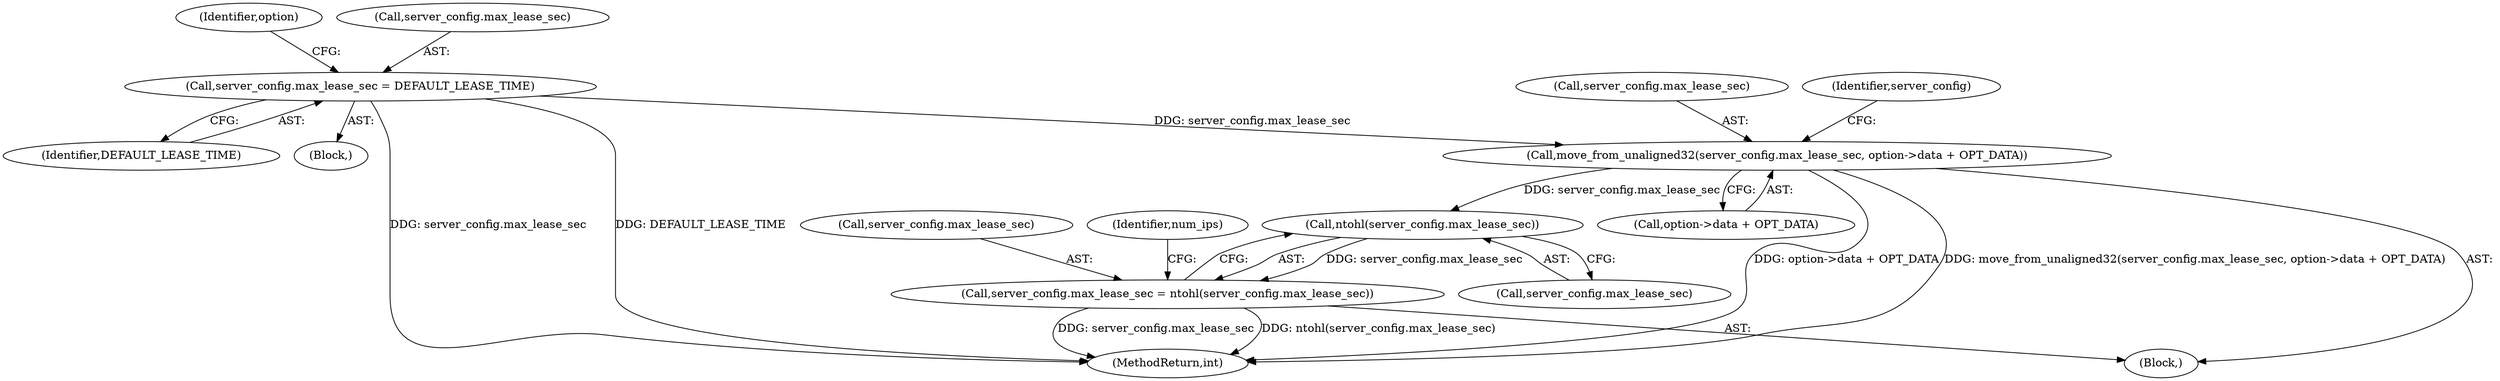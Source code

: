 digraph "0_busybox_6d3b4bb24da9a07c263f3c1acf8df85382ff562c_1@API" {
"1000287" [label="(Call,move_from_unaligned32(server_config.max_lease_sec, option->data + OPT_DATA))"];
"1000279" [label="(Call,server_config.max_lease_sec = DEFAULT_LEASE_TIME)"];
"1000300" [label="(Call,ntohl(server_config.max_lease_sec))"];
"1000296" [label="(Call,server_config.max_lease_sec = ntohl(server_config.max_lease_sec))"];
"1000285" [label="(Identifier,option)"];
"1000288" [label="(Call,server_config.max_lease_sec)"];
"1000298" [label="(Identifier,server_config)"];
"1000301" [label="(Call,server_config.max_lease_sec)"];
"1000286" [label="(Block,)"];
"1000297" [label="(Call,server_config.max_lease_sec)"];
"1000296" [label="(Call,server_config.max_lease_sec = ntohl(server_config.max_lease_sec))"];
"1000142" [label="(Block,)"];
"1000795" [label="(MethodReturn,int)"];
"1000283" [label="(Identifier,DEFAULT_LEASE_TIME)"];
"1000287" [label="(Call,move_from_unaligned32(server_config.max_lease_sec, option->data + OPT_DATA))"];
"1000279" [label="(Call,server_config.max_lease_sec = DEFAULT_LEASE_TIME)"];
"1000291" [label="(Call,option->data + OPT_DATA)"];
"1000300" [label="(Call,ntohl(server_config.max_lease_sec))"];
"1000305" [label="(Identifier,num_ips)"];
"1000280" [label="(Call,server_config.max_lease_sec)"];
"1000287" -> "1000286"  [label="AST: "];
"1000287" -> "1000291"  [label="CFG: "];
"1000288" -> "1000287"  [label="AST: "];
"1000291" -> "1000287"  [label="AST: "];
"1000298" -> "1000287"  [label="CFG: "];
"1000287" -> "1000795"  [label="DDG: option->data + OPT_DATA"];
"1000287" -> "1000795"  [label="DDG: move_from_unaligned32(server_config.max_lease_sec, option->data + OPT_DATA)"];
"1000279" -> "1000287"  [label="DDG: server_config.max_lease_sec"];
"1000287" -> "1000300"  [label="DDG: server_config.max_lease_sec"];
"1000279" -> "1000142"  [label="AST: "];
"1000279" -> "1000283"  [label="CFG: "];
"1000280" -> "1000279"  [label="AST: "];
"1000283" -> "1000279"  [label="AST: "];
"1000285" -> "1000279"  [label="CFG: "];
"1000279" -> "1000795"  [label="DDG: server_config.max_lease_sec"];
"1000279" -> "1000795"  [label="DDG: DEFAULT_LEASE_TIME"];
"1000300" -> "1000296"  [label="AST: "];
"1000300" -> "1000301"  [label="CFG: "];
"1000301" -> "1000300"  [label="AST: "];
"1000296" -> "1000300"  [label="CFG: "];
"1000300" -> "1000296"  [label="DDG: server_config.max_lease_sec"];
"1000296" -> "1000286"  [label="AST: "];
"1000297" -> "1000296"  [label="AST: "];
"1000305" -> "1000296"  [label="CFG: "];
"1000296" -> "1000795"  [label="DDG: ntohl(server_config.max_lease_sec)"];
"1000296" -> "1000795"  [label="DDG: server_config.max_lease_sec"];
}
